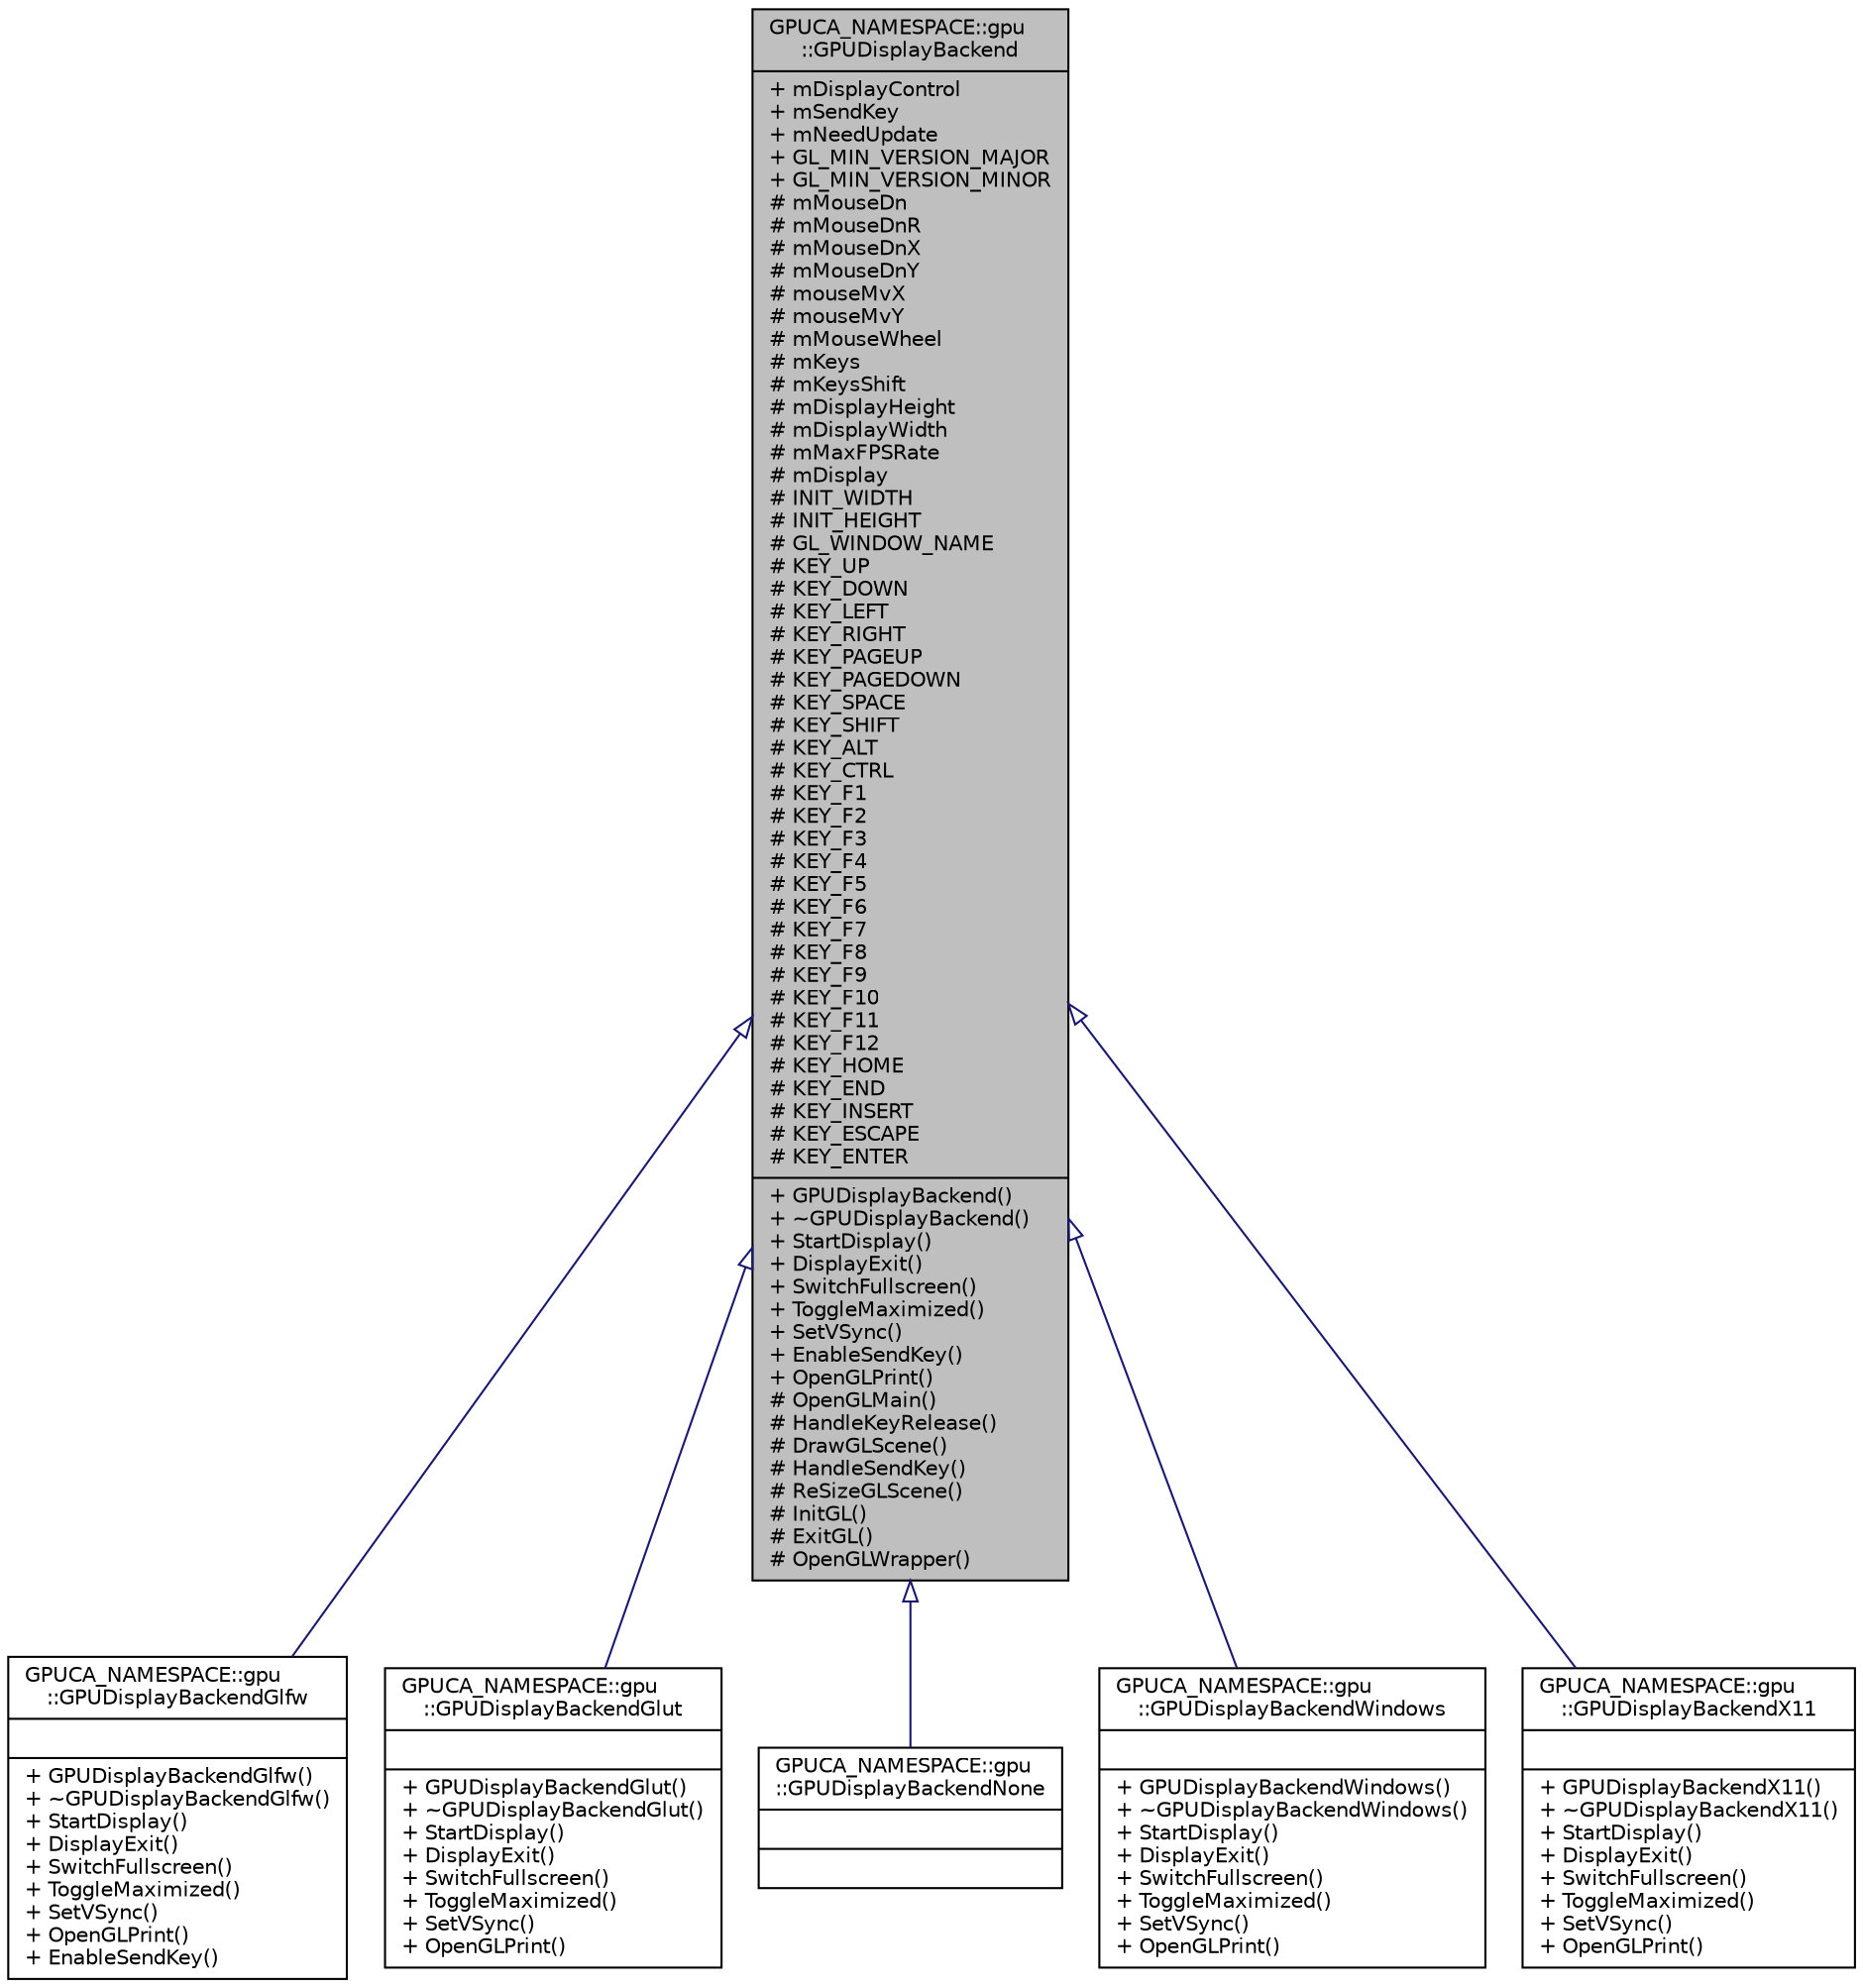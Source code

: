 digraph "GPUCA_NAMESPACE::gpu::GPUDisplayBackend"
{
 // INTERACTIVE_SVG=YES
  bgcolor="transparent";
  edge [fontname="Helvetica",fontsize="10",labelfontname="Helvetica",labelfontsize="10"];
  node [fontname="Helvetica",fontsize="10",shape=record];
  Node0 [label="{GPUCA_NAMESPACE::gpu\l::GPUDisplayBackend\n|+ mDisplayControl\l+ mSendKey\l+ mNeedUpdate\l+ GL_MIN_VERSION_MAJOR\l+ GL_MIN_VERSION_MINOR\l# mMouseDn\l# mMouseDnR\l# mMouseDnX\l# mMouseDnY\l# mouseMvX\l# mouseMvY\l# mMouseWheel\l# mKeys\l# mKeysShift\l# mDisplayHeight\l# mDisplayWidth\l# mMaxFPSRate\l# mDisplay\l# INIT_WIDTH\l# INIT_HEIGHT\l# GL_WINDOW_NAME\l# KEY_UP\l# KEY_DOWN\l# KEY_LEFT\l# KEY_RIGHT\l# KEY_PAGEUP\l# KEY_PAGEDOWN\l# KEY_SPACE\l# KEY_SHIFT\l# KEY_ALT\l# KEY_CTRL\l# KEY_F1\l# KEY_F2\l# KEY_F3\l# KEY_F4\l# KEY_F5\l# KEY_F6\l# KEY_F7\l# KEY_F8\l# KEY_F9\l# KEY_F10\l# KEY_F11\l# KEY_F12\l# KEY_HOME\l# KEY_END\l# KEY_INSERT\l# KEY_ESCAPE\l# KEY_ENTER\l|+ GPUDisplayBackend()\l+ ~GPUDisplayBackend()\l+ StartDisplay()\l+ DisplayExit()\l+ SwitchFullscreen()\l+ ToggleMaximized()\l+ SetVSync()\l+ EnableSendKey()\l+ OpenGLPrint()\l# OpenGLMain()\l# HandleKeyRelease()\l# DrawGLScene()\l# HandleSendKey()\l# ReSizeGLScene()\l# InitGL()\l# ExitGL()\l# OpenGLWrapper()\l}",height=0.2,width=0.4,color="black", fillcolor="grey75", style="filled", fontcolor="black"];
  Node0 -> Node1 [dir="back",color="midnightblue",fontsize="10",style="solid",arrowtail="onormal",fontname="Helvetica"];
  Node1 [label="{GPUCA_NAMESPACE::gpu\l::GPUDisplayBackendGlfw\n||+ GPUDisplayBackendGlfw()\l+ ~GPUDisplayBackendGlfw()\l+ StartDisplay()\l+ DisplayExit()\l+ SwitchFullscreen()\l+ ToggleMaximized()\l+ SetVSync()\l+ OpenGLPrint()\l+ EnableSendKey()\l}",height=0.2,width=0.4,color="black",URL="$df/d2e/classGPUCA__NAMESPACE_1_1gpu_1_1GPUDisplayBackendGlfw.html"];
  Node0 -> Node2 [dir="back",color="midnightblue",fontsize="10",style="solid",arrowtail="onormal",fontname="Helvetica"];
  Node2 [label="{GPUCA_NAMESPACE::gpu\l::GPUDisplayBackendGlut\n||+ GPUDisplayBackendGlut()\l+ ~GPUDisplayBackendGlut()\l+ StartDisplay()\l+ DisplayExit()\l+ SwitchFullscreen()\l+ ToggleMaximized()\l+ SetVSync()\l+ OpenGLPrint()\l}",height=0.2,width=0.4,color="black",URL="$dc/da0/classGPUCA__NAMESPACE_1_1gpu_1_1GPUDisplayBackendGlut.html"];
  Node0 -> Node3 [dir="back",color="midnightblue",fontsize="10",style="solid",arrowtail="onormal",fontname="Helvetica"];
  Node3 [label="{GPUCA_NAMESPACE::gpu\l::GPUDisplayBackendNone\n||}",height=0.2,width=0.4,color="black",URL="$d0/d49/classGPUCA__NAMESPACE_1_1gpu_1_1GPUDisplayBackendNone.html"];
  Node0 -> Node4 [dir="back",color="midnightblue",fontsize="10",style="solid",arrowtail="onormal",fontname="Helvetica"];
  Node4 [label="{GPUCA_NAMESPACE::gpu\l::GPUDisplayBackendWindows\n||+ GPUDisplayBackendWindows()\l+ ~GPUDisplayBackendWindows()\l+ StartDisplay()\l+ DisplayExit()\l+ SwitchFullscreen()\l+ ToggleMaximized()\l+ SetVSync()\l+ OpenGLPrint()\l}",height=0.2,width=0.4,color="black",URL="$d9/da3/classGPUCA__NAMESPACE_1_1gpu_1_1GPUDisplayBackendWindows.html"];
  Node0 -> Node5 [dir="back",color="midnightblue",fontsize="10",style="solid",arrowtail="onormal",fontname="Helvetica"];
  Node5 [label="{GPUCA_NAMESPACE::gpu\l::GPUDisplayBackendX11\n||+ GPUDisplayBackendX11()\l+ ~GPUDisplayBackendX11()\l+ StartDisplay()\l+ DisplayExit()\l+ SwitchFullscreen()\l+ ToggleMaximized()\l+ SetVSync()\l+ OpenGLPrint()\l}",height=0.2,width=0.4,color="black",URL="$d9/d6d/classGPUCA__NAMESPACE_1_1gpu_1_1GPUDisplayBackendX11.html"];
}
